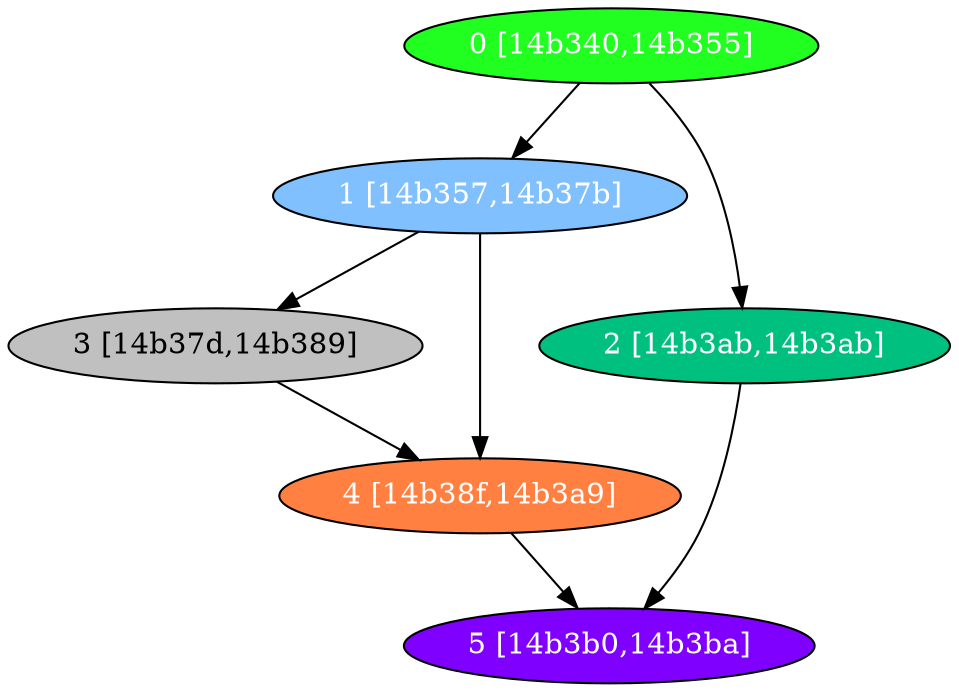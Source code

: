 diGraph libnss3{
	libnss3_0  [style=filled fillcolor="#20FF20" fontcolor="#ffffff" shape=oval label="0 [14b340,14b355]"]
	libnss3_1  [style=filled fillcolor="#80C0FF" fontcolor="#ffffff" shape=oval label="1 [14b357,14b37b]"]
	libnss3_2  [style=filled fillcolor="#00C080" fontcolor="#ffffff" shape=oval label="2 [14b3ab,14b3ab]"]
	libnss3_3  [style=filled fillcolor="#C0C0C0" fontcolor="#000000" shape=oval label="3 [14b37d,14b389]"]
	libnss3_4  [style=filled fillcolor="#FF8040" fontcolor="#ffffff" shape=oval label="4 [14b38f,14b3a9]"]
	libnss3_5  [style=filled fillcolor="#8000FF" fontcolor="#ffffff" shape=oval label="5 [14b3b0,14b3ba]"]

	libnss3_0 -> libnss3_1
	libnss3_0 -> libnss3_2
	libnss3_1 -> libnss3_3
	libnss3_1 -> libnss3_4
	libnss3_2 -> libnss3_5
	libnss3_3 -> libnss3_4
	libnss3_4 -> libnss3_5
}